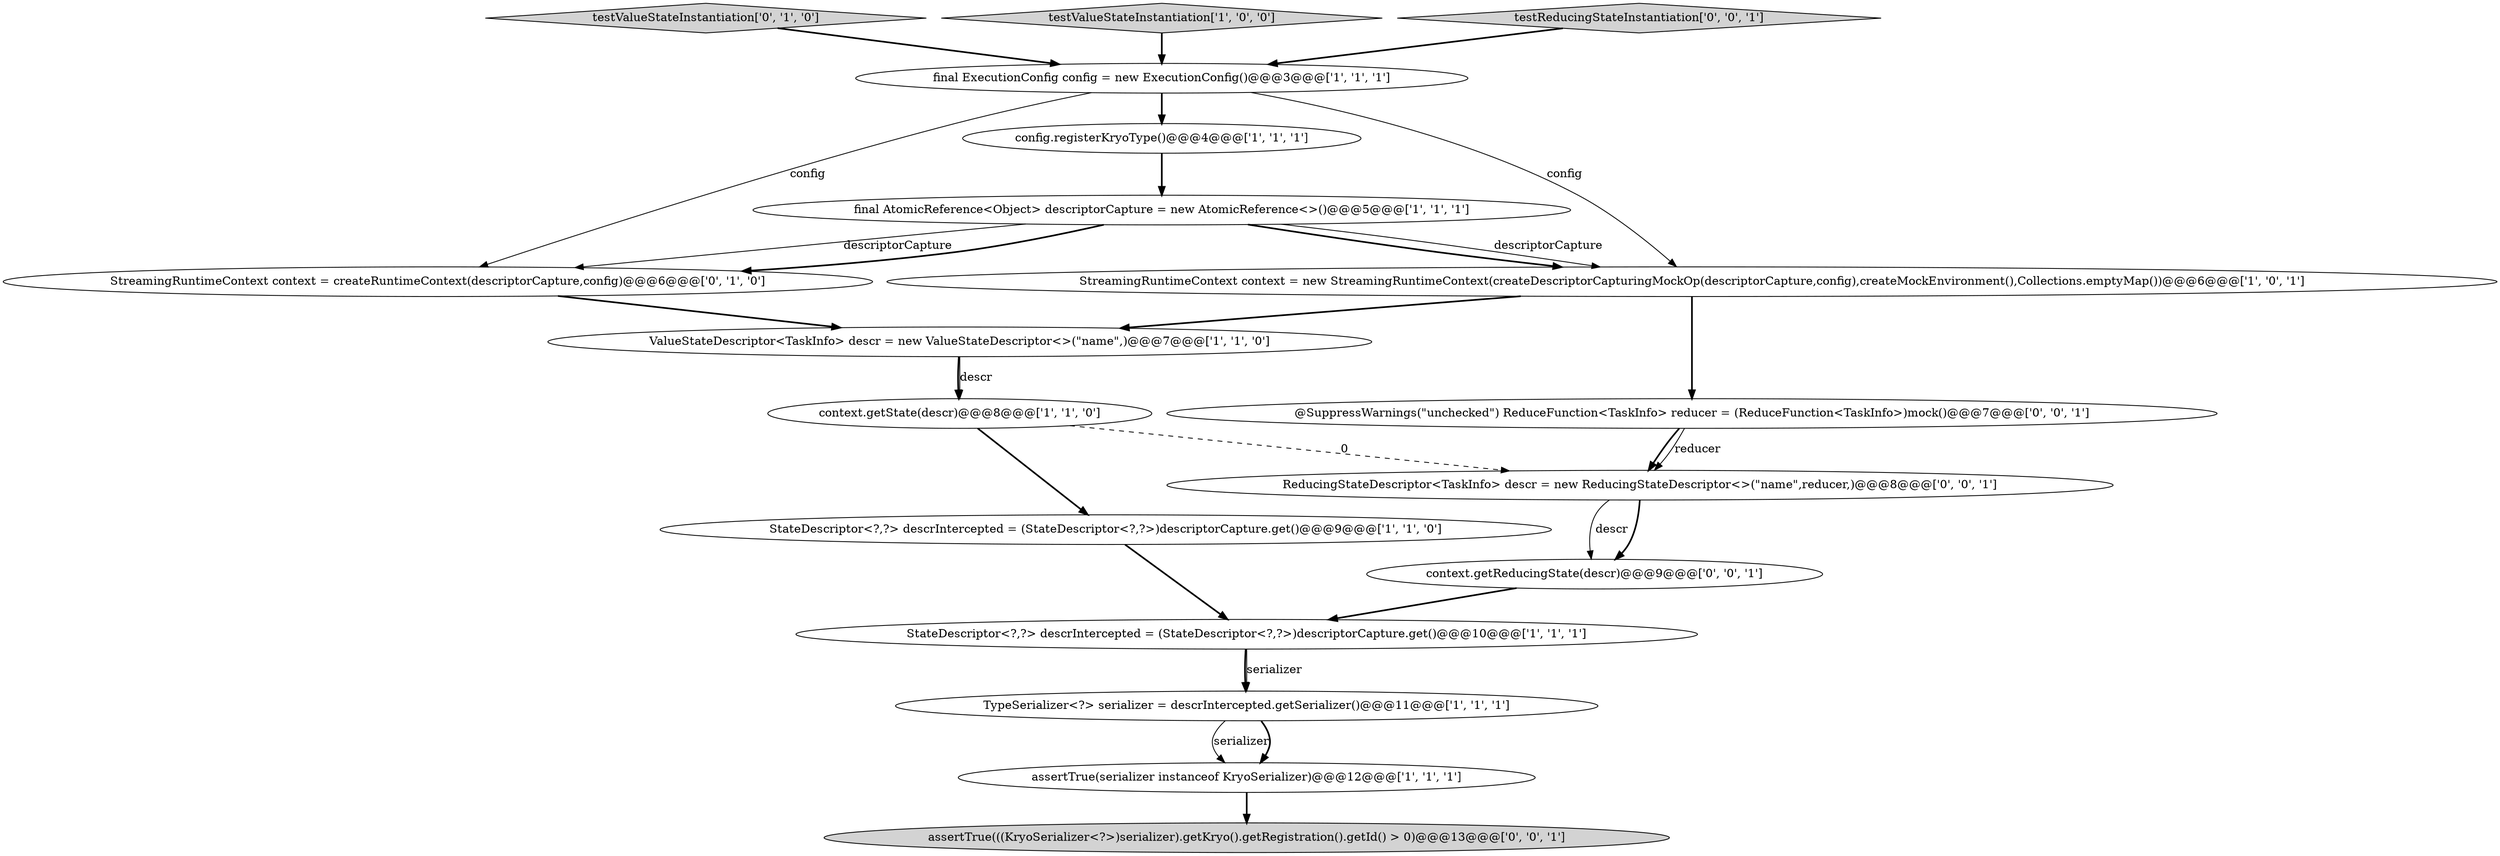 digraph {
10 [style = filled, label = "StateDescriptor<?,?> descrIntercepted = (StateDescriptor<?,?>)descriptorCapture.get()@@@10@@@['1', '1', '1']", fillcolor = white, shape = ellipse image = "AAA0AAABBB1BBB"];
6 [style = filled, label = "config.registerKryoType()@@@4@@@['1', '1', '1']", fillcolor = white, shape = ellipse image = "AAA0AAABBB1BBB"];
11 [style = filled, label = "StreamingRuntimeContext context = createRuntimeContext(descriptorCapture,config)@@@6@@@['0', '1', '0']", fillcolor = white, shape = ellipse image = "AAA0AAABBB2BBB"];
12 [style = filled, label = "testValueStateInstantiation['0', '1', '0']", fillcolor = lightgray, shape = diamond image = "AAA0AAABBB2BBB"];
3 [style = filled, label = "final ExecutionConfig config = new ExecutionConfig()@@@3@@@['1', '1', '1']", fillcolor = white, shape = ellipse image = "AAA0AAABBB1BBB"];
9 [style = filled, label = "StateDescriptor<?,?> descrIntercepted = (StateDescriptor<?,?>)descriptorCapture.get()@@@9@@@['1', '1', '0']", fillcolor = white, shape = ellipse image = "AAA0AAABBB1BBB"];
0 [style = filled, label = "StreamingRuntimeContext context = new StreamingRuntimeContext(createDescriptorCapturingMockOp(descriptorCapture,config),createMockEnvironment(),Collections.emptyMap())@@@6@@@['1', '0', '1']", fillcolor = white, shape = ellipse image = "AAA0AAABBB1BBB"];
16 [style = filled, label = "@SuppressWarnings(\"unchecked\") ReduceFunction<TaskInfo> reducer = (ReduceFunction<TaskInfo>)mock()@@@7@@@['0', '0', '1']", fillcolor = white, shape = ellipse image = "AAA0AAABBB3BBB"];
17 [style = filled, label = "assertTrue(((KryoSerializer<?>)serializer).getKryo().getRegistration().getId() > 0)@@@13@@@['0', '0', '1']", fillcolor = lightgray, shape = ellipse image = "AAA0AAABBB3BBB"];
14 [style = filled, label = "context.getReducingState(descr)@@@9@@@['0', '0', '1']", fillcolor = white, shape = ellipse image = "AAA0AAABBB3BBB"];
4 [style = filled, label = "ValueStateDescriptor<TaskInfo> descr = new ValueStateDescriptor<>(\"name\",)@@@7@@@['1', '1', '0']", fillcolor = white, shape = ellipse image = "AAA0AAABBB1BBB"];
8 [style = filled, label = "testValueStateInstantiation['1', '0', '0']", fillcolor = lightgray, shape = diamond image = "AAA0AAABBB1BBB"];
1 [style = filled, label = "final AtomicReference<Object> descriptorCapture = new AtomicReference<>()@@@5@@@['1', '1', '1']", fillcolor = white, shape = ellipse image = "AAA0AAABBB1BBB"];
13 [style = filled, label = "ReducingStateDescriptor<TaskInfo> descr = new ReducingStateDescriptor<>(\"name\",reducer,)@@@8@@@['0', '0', '1']", fillcolor = white, shape = ellipse image = "AAA0AAABBB3BBB"];
5 [style = filled, label = "assertTrue(serializer instanceof KryoSerializer)@@@12@@@['1', '1', '1']", fillcolor = white, shape = ellipse image = "AAA0AAABBB1BBB"];
2 [style = filled, label = "TypeSerializer<?> serializer = descrIntercepted.getSerializer()@@@11@@@['1', '1', '1']", fillcolor = white, shape = ellipse image = "AAA0AAABBB1BBB"];
15 [style = filled, label = "testReducingStateInstantiation['0', '0', '1']", fillcolor = lightgray, shape = diamond image = "AAA0AAABBB3BBB"];
7 [style = filled, label = "context.getState(descr)@@@8@@@['1', '1', '0']", fillcolor = white, shape = ellipse image = "AAA0AAABBB1BBB"];
0->16 [style = bold, label=""];
13->14 [style = solid, label="descr"];
16->13 [style = bold, label=""];
11->4 [style = bold, label=""];
8->3 [style = bold, label=""];
14->10 [style = bold, label=""];
3->6 [style = bold, label=""];
1->0 [style = bold, label=""];
9->10 [style = bold, label=""];
3->11 [style = solid, label="config"];
15->3 [style = bold, label=""];
5->17 [style = bold, label=""];
4->7 [style = bold, label=""];
1->11 [style = solid, label="descriptorCapture"];
1->11 [style = bold, label=""];
16->13 [style = solid, label="reducer"];
7->9 [style = bold, label=""];
6->1 [style = bold, label=""];
0->4 [style = bold, label=""];
2->5 [style = solid, label="serializer"];
3->0 [style = solid, label="config"];
7->13 [style = dashed, label="0"];
1->0 [style = solid, label="descriptorCapture"];
4->7 [style = solid, label="descr"];
10->2 [style = bold, label=""];
12->3 [style = bold, label=""];
13->14 [style = bold, label=""];
10->2 [style = solid, label="serializer"];
2->5 [style = bold, label=""];
}
